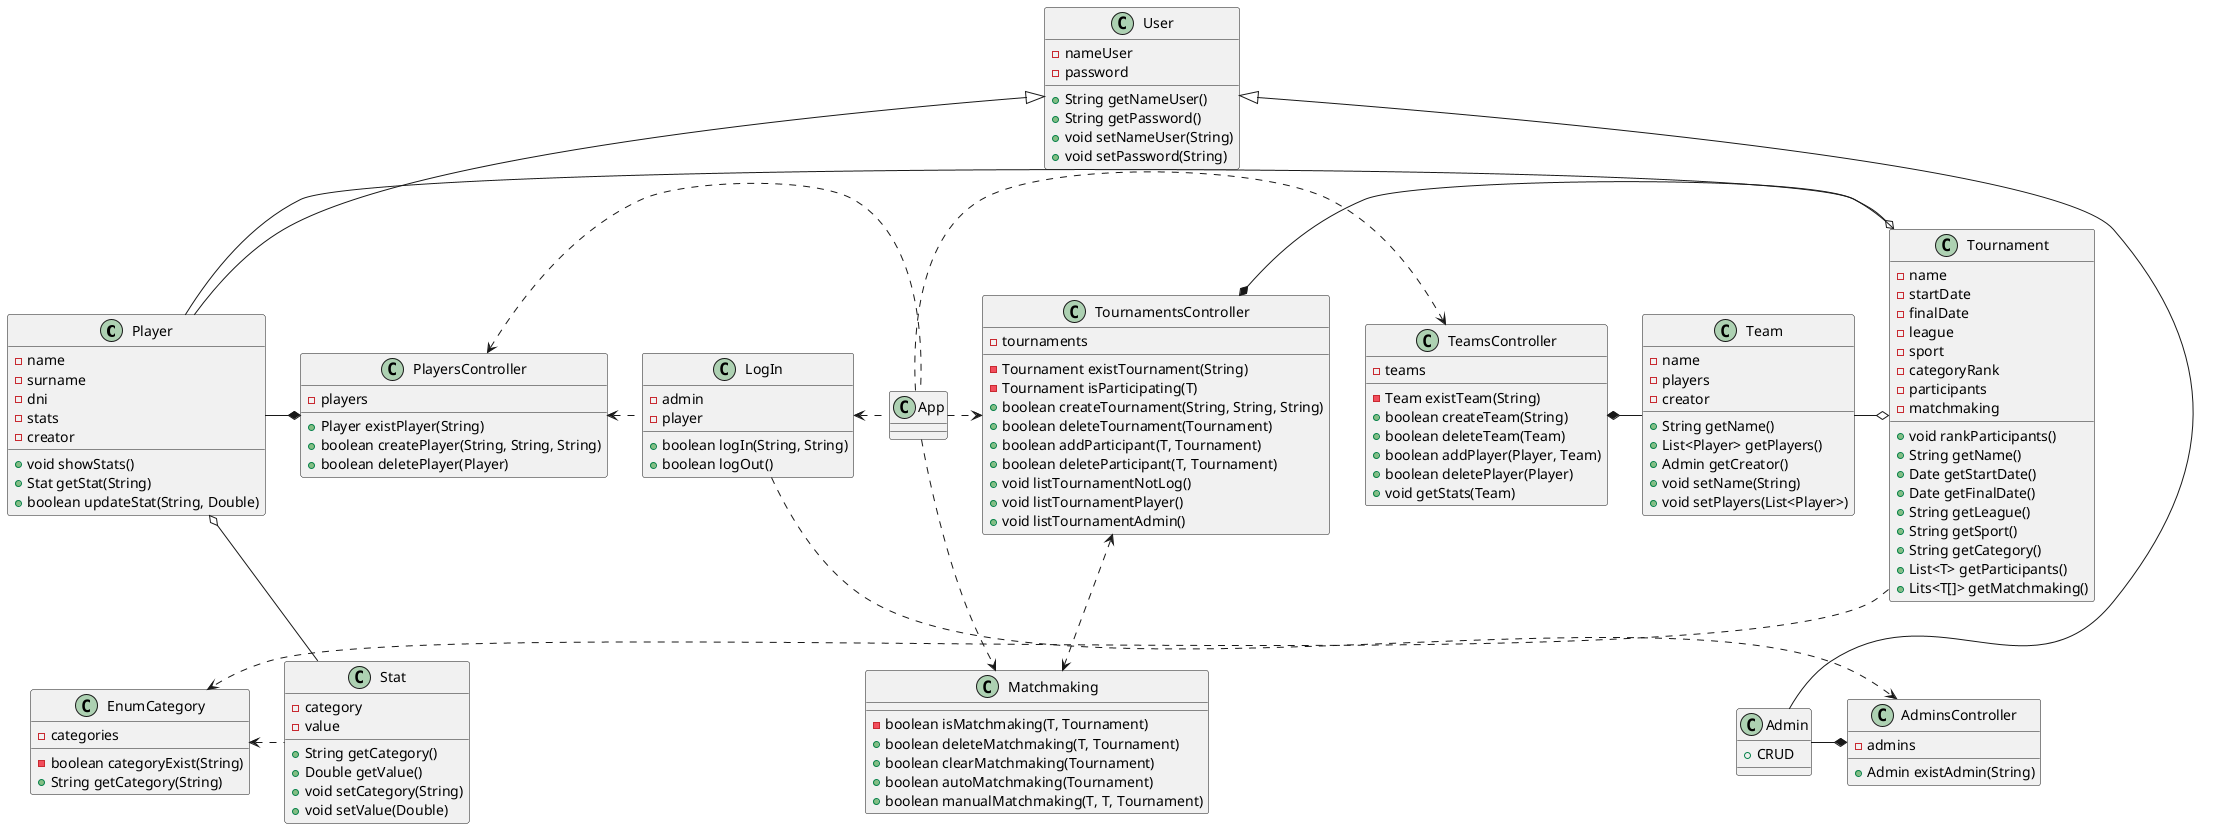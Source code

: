 @startuml

Player -* PlayersController
TournamentsController *- Tournament
TeamsController *- Team
TournamentsController <.> Matchmaking
Stat --o Player
Player -o Tournament
Team -o Tournament
EnumCategory <. Stat
PlayersController <. LogIn
LogIn ..> AdminsController
Tournament .> EnumCategory
Admin -* AdminsController
LogIn <. App
PlayersController <. App
App .> TournamentsController
App ..> Matchmaking
App .> TeamsController

class App{}

class User{
    -nameUser
    -password
    +String getNameUser()
    +String getPassword()
    +void setNameUser(String)
    +void setPassword(String)
}

class Player extends User{
    -name
    -surname
    -dni
    -stats
    -creator
    +void showStats()
    +Stat getStat(String)
    +boolean updateStat(String, Double)
}

class Admin extends User{
    +CRUD
}

class EnumCategory{
    -categories
    -boolean categoryExist(String)
    +String getCategory(String)
}

class Stat{
    -category
    -value
    +String getCategory()
    +Double getValue()
    +void setCategory(String)
    +void setValue(Double)
}

class Team{
    -name
    -players
    -creator
    +String getName()
    +List<Player> getPlayers()
    +Admin getCreator()
    +void setName(String)
    +void setPlayers(List<Player>)
}

class Matchmaking{
    -boolean isMatchmaking(T, Tournament)
    +boolean deleteMatchmaking(T, Tournament)
    +boolean clearMatchmaking(Tournament)
    +boolean autoMatchmaking(Tournament)
    +boolean manualMatchmaking(T, T, Tournament)
}

class Tournament{
    -name
    -startDate
    -finalDate
    -league
    -sport
    -categoryRank
    -participants
    -matchmaking
    +void rankParticipants()
    +String getName()
    +Date getStartDate()
    +Date getFinalDate()
    +String getLeague()
    +String getSport()
    +String getCategory()
    +List<T> getParticipants()
    +Lits<T[]> getMatchmaking()
}

class AdminsController{
    -admins
    +Admin existAdmin(String)
}

class PlayersController{
    -players
    +Player existPlayer(String)
    +boolean createPlayer(String, String, String)
    +boolean deletePlayer(Player)
}

class LogIn{
    -admin
    -player
    +boolean logIn(String, String)
    +boolean logOut()
}

class TournamentsController{
    -tournaments
    -Tournament existTournament(String)
    -Tournament isParticipating(T)
    +boolean createTournament(String, String, String)
    +boolean deleteTournament(Tournament)
    +boolean addParticipant(T, Tournament)
    +boolean deleteParticipant(T, Tournament)
    +void listTournamentNotLog()
    +void listTournamentPlayer()
    +void listTournamentAdmin()
}

class TeamsController{
    -teams
    -Team existTeam(String)
    +boolean createTeam(String)
    +boolean deleteTeam(Team)
    +boolean addPlayer(Player, Team)
    +boolean deletePlayer(Player)
    +void getStats(Team)
}

@enduml